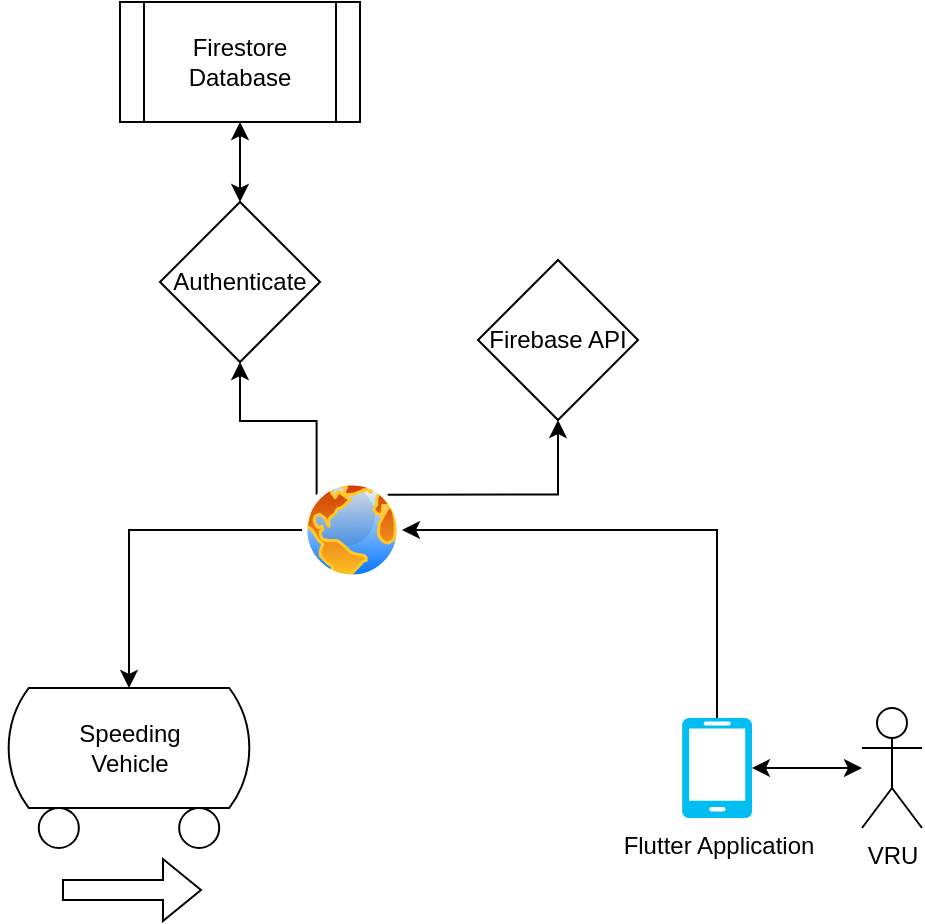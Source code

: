 <mxfile version="22.1.0" type="github">
  <diagram name="Page-1" id="Vjq4AFqN4IQq2SnK0vJ3">
    <mxGraphModel dx="798" dy="465" grid="1" gridSize="10" guides="1" tooltips="1" connect="1" arrows="1" fold="1" page="1" pageScale="1" pageWidth="850" pageHeight="1100" math="0" shadow="0">
      <root>
        <mxCell id="0" />
        <mxCell id="1" parent="0" />
        <mxCell id="9OUmWlVIL_5BITdr27y5-6" value="" style="verticalLabelPosition=bottom;outlineConnect=0;align=center;dashed=0;html=1;verticalAlign=top;shape=mxgraph.pid.misc.tank_car,_tank_wagon;" vertex="1" parent="1">
          <mxGeometry x="250" y="424" width="127" height="80" as="geometry" />
        </mxCell>
        <mxCell id="9OUmWlVIL_5BITdr27y5-8" value="Authenticate" style="rhombus;whiteSpace=wrap;html=1;" vertex="1" parent="1">
          <mxGeometry x="329" y="181" width="80" height="80" as="geometry" />
        </mxCell>
        <mxCell id="9OUmWlVIL_5BITdr27y5-12" value="" style="shape=flexArrow;endArrow=classic;html=1;rounded=0;" edge="1" parent="1">
          <mxGeometry width="50" height="50" relative="1" as="geometry">
            <mxPoint x="280" y="525" as="sourcePoint" />
            <mxPoint x="350" y="525" as="targetPoint" />
          </mxGeometry>
        </mxCell>
        <mxCell id="9OUmWlVIL_5BITdr27y5-15" value="" style="endArrow=classic;startArrow=classic;html=1;rounded=0;entryX=0.5;entryY=1;entryDx=0;entryDy=0;exitX=0.5;exitY=0;exitDx=0;exitDy=0;" edge="1" parent="1" source="9OUmWlVIL_5BITdr27y5-8">
          <mxGeometry width="50" height="50" relative="1" as="geometry">
            <mxPoint x="504" y="201" as="sourcePoint" />
            <mxPoint x="369" y="141" as="targetPoint" />
          </mxGeometry>
        </mxCell>
        <mxCell id="9OUmWlVIL_5BITdr27y5-16" value="Firestore Database" style="shape=process;whiteSpace=wrap;html=1;backgroundOutline=1;" vertex="1" parent="1">
          <mxGeometry x="309" y="81" width="120" height="60" as="geometry" />
        </mxCell>
        <mxCell id="9OUmWlVIL_5BITdr27y5-29" style="edgeStyle=orthogonalEdgeStyle;rounded=0;orthogonalLoop=1;jettySize=auto;html=1;exitX=0.5;exitY=0;exitDx=0;exitDy=0;exitPerimeter=0;entryX=1;entryY=0.5;entryDx=0;entryDy=0;" edge="1" parent="1" source="9OUmWlVIL_5BITdr27y5-18" target="9OUmWlVIL_5BITdr27y5-24">
          <mxGeometry relative="1" as="geometry" />
        </mxCell>
        <mxCell id="9OUmWlVIL_5BITdr27y5-18" value="Flutter Application" style="verticalLabelPosition=bottom;html=1;verticalAlign=top;align=center;strokeColor=none;fillColor=#00BEF2;shape=mxgraph.azure.mobile;pointerEvents=1;" vertex="1" parent="1">
          <mxGeometry x="590" y="439" width="35" height="50" as="geometry" />
        </mxCell>
        <mxCell id="9OUmWlVIL_5BITdr27y5-19" value="VRU" style="shape=umlActor;verticalLabelPosition=bottom;verticalAlign=top;html=1;outlineConnect=0;" vertex="1" parent="1">
          <mxGeometry x="680" y="434" width="30" height="60" as="geometry" />
        </mxCell>
        <mxCell id="9OUmWlVIL_5BITdr27y5-20" value="" style="endArrow=classic;startArrow=classic;html=1;rounded=0;exitX=1;exitY=0.5;exitDx=0;exitDy=0;exitPerimeter=0;" edge="1" parent="1" source="9OUmWlVIL_5BITdr27y5-18" target="9OUmWlVIL_5BITdr27y5-19">
          <mxGeometry width="50" height="50" relative="1" as="geometry">
            <mxPoint x="640" y="379" as="sourcePoint" />
            <mxPoint x="690" y="329" as="targetPoint" />
          </mxGeometry>
        </mxCell>
        <mxCell id="9OUmWlVIL_5BITdr27y5-21" value="Speeding Vehicle" style="text;html=1;strokeColor=none;fillColor=none;align=center;verticalAlign=middle;whiteSpace=wrap;rounded=0;" vertex="1" parent="1">
          <mxGeometry x="284" y="439" width="60" height="30" as="geometry" />
        </mxCell>
        <mxCell id="9OUmWlVIL_5BITdr27y5-22" value="Firebase API" style="rhombus;whiteSpace=wrap;html=1;" vertex="1" parent="1">
          <mxGeometry x="488" y="210" width="80" height="80" as="geometry" />
        </mxCell>
        <mxCell id="9OUmWlVIL_5BITdr27y5-25" style="edgeStyle=orthogonalEdgeStyle;rounded=0;orthogonalLoop=1;jettySize=auto;html=1;" edge="1" parent="1" source="9OUmWlVIL_5BITdr27y5-24" target="9OUmWlVIL_5BITdr27y5-6">
          <mxGeometry relative="1" as="geometry" />
        </mxCell>
        <mxCell id="9OUmWlVIL_5BITdr27y5-30" style="edgeStyle=orthogonalEdgeStyle;rounded=0;orthogonalLoop=1;jettySize=auto;html=1;exitX=1;exitY=0;exitDx=0;exitDy=0;entryX=0.5;entryY=1;entryDx=0;entryDy=0;" edge="1" parent="1" source="9OUmWlVIL_5BITdr27y5-24" target="9OUmWlVIL_5BITdr27y5-22">
          <mxGeometry relative="1" as="geometry" />
        </mxCell>
        <mxCell id="9OUmWlVIL_5BITdr27y5-31" style="edgeStyle=orthogonalEdgeStyle;rounded=0;orthogonalLoop=1;jettySize=auto;html=1;exitX=0;exitY=0;exitDx=0;exitDy=0;entryX=0.5;entryY=1;entryDx=0;entryDy=0;" edge="1" parent="1" source="9OUmWlVIL_5BITdr27y5-24" target="9OUmWlVIL_5BITdr27y5-8">
          <mxGeometry relative="1" as="geometry" />
        </mxCell>
        <mxCell id="9OUmWlVIL_5BITdr27y5-24" value="" style="image;aspect=fixed;perimeter=ellipsePerimeter;html=1;align=center;shadow=0;dashed=0;spacingTop=3;image=img/lib/active_directory/internet_globe.svg;" vertex="1" parent="1">
          <mxGeometry x="400" y="320" width="50" height="50" as="geometry" />
        </mxCell>
      </root>
    </mxGraphModel>
  </diagram>
</mxfile>
